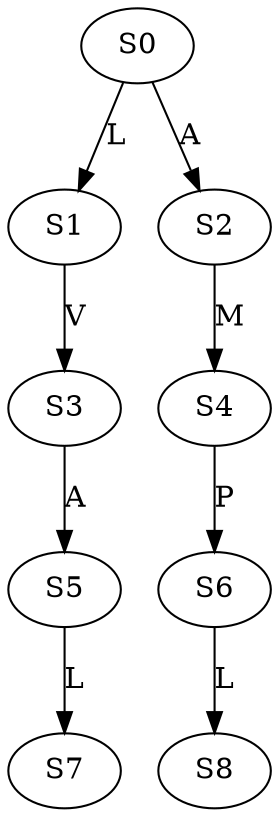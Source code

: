 strict digraph  {
	S0 -> S1 [ label = L ];
	S0 -> S2 [ label = A ];
	S1 -> S3 [ label = V ];
	S2 -> S4 [ label = M ];
	S3 -> S5 [ label = A ];
	S4 -> S6 [ label = P ];
	S5 -> S7 [ label = L ];
	S6 -> S8 [ label = L ];
}
